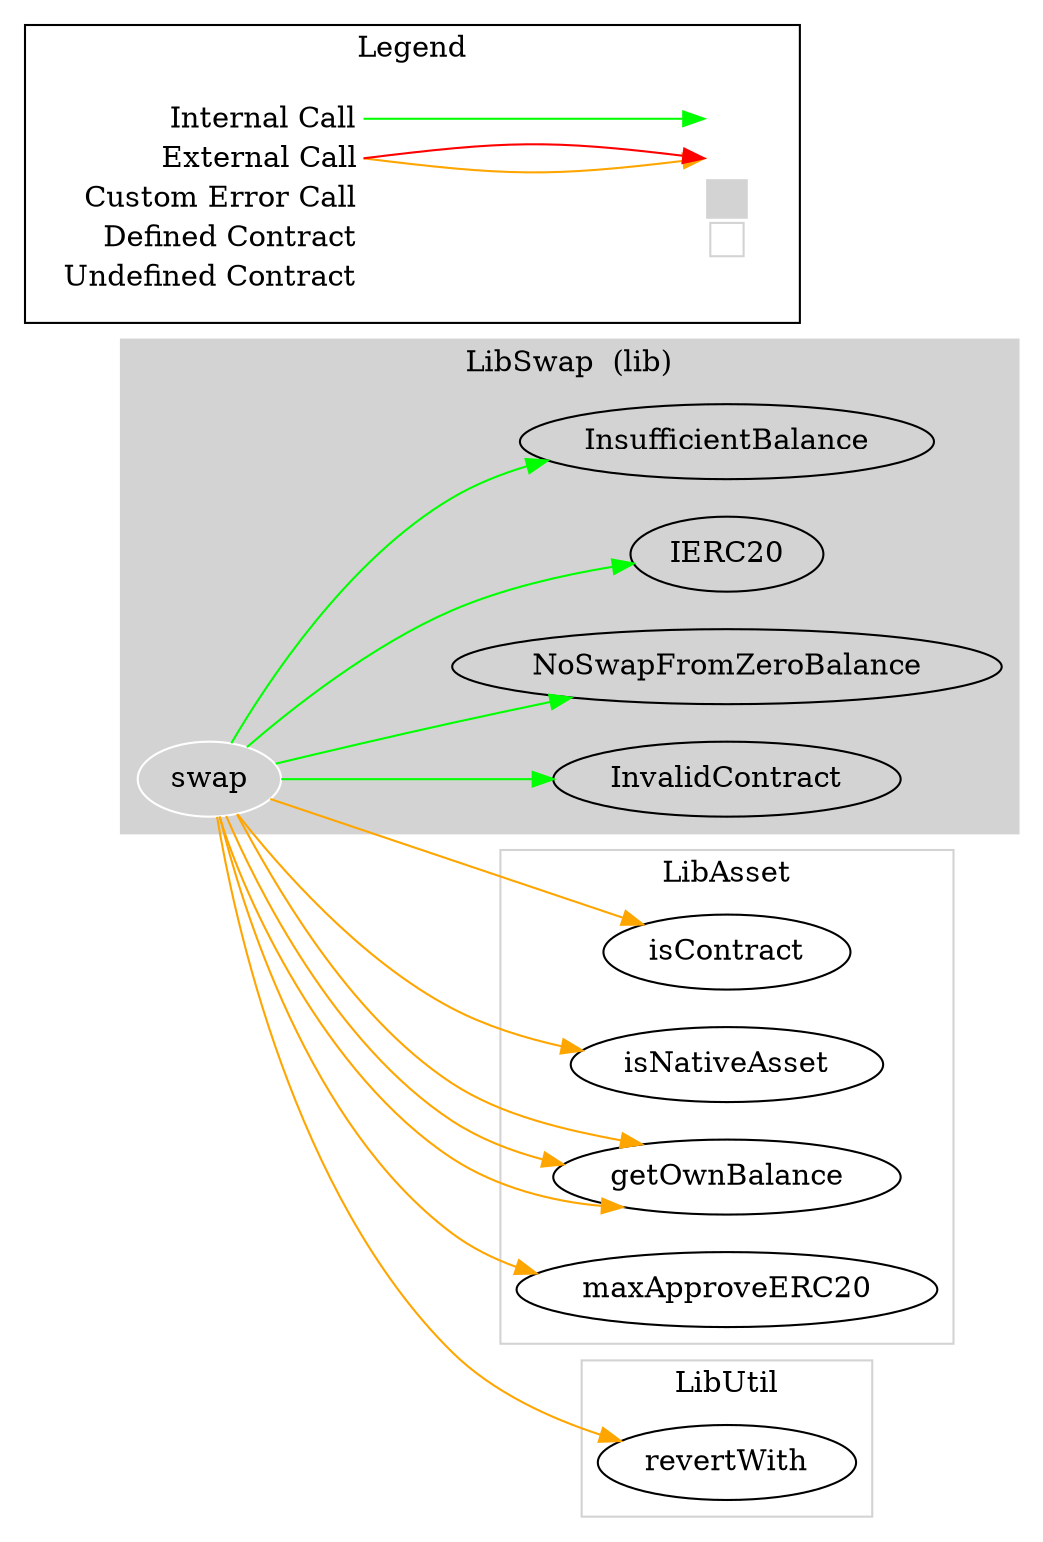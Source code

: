 digraph G {
  graph [ ratio = "auto", page = "100", compound =true ];
subgraph "clusterLibSwap" {
  graph [ label = "LibSwap  (lib)", color = "lightgray", style = "filled", bgcolor = "lightgray" ];
  "LibSwap.swap" [ label = "swap", color = "white" ];
  "LibSwap.InvalidContract" [ label = "InvalidContract" ];
  "LibSwap.NoSwapFromZeroBalance" [ label = "NoSwapFromZeroBalance" ];
  "LibSwap.IERC20" [ label = "IERC20" ];
  "LibSwap.InsufficientBalance" [ label = "InsufficientBalance" ];
}

subgraph "clusterLibAsset" {
  graph [ label = "LibAsset", color = "lightgray" ];
  "LibAsset.isContract" [ label = "isContract" ];
  "LibAsset.isNativeAsset" [ label = "isNativeAsset" ];
  "LibAsset.getOwnBalance" [ label = "getOwnBalance" ];
  "LibAsset.maxApproveERC20" [ label = "maxApproveERC20" ];
}

subgraph "clusterLibUtil" {
  graph [ label = "LibUtil", color = "lightgray" ];
  "LibUtil.revertWith" [ label = "revertWith" ];
}

  "LibSwap.swap";
  "LibAsset.isContract";
  "LibSwap.InvalidContract";
  "LibSwap.NoSwapFromZeroBalance";
  "LibAsset.isNativeAsset";
  "LibAsset.getOwnBalance";
  "LibAsset.maxApproveERC20";
  "LibSwap.IERC20";
  "LibSwap.InsufficientBalance";
  "LibUtil.revertWith";
  "LibSwap.swap" -> "LibAsset.isContract" [ color = "orange" ];
  "LibSwap.swap" -> "LibSwap.InvalidContract" [ color = "green" ];
  "LibSwap.swap" -> "LibSwap.NoSwapFromZeroBalance" [ color = "green" ];
  "LibSwap.swap" -> "LibAsset.isNativeAsset" [ color = "orange" ];
  "LibSwap.swap" -> "LibAsset.getOwnBalance" [ color = "orange" ];
  "LibSwap.swap" -> "LibAsset.getOwnBalance" [ color = "orange" ];
  "LibSwap.swap" -> "LibAsset.maxApproveERC20" [ color = "orange" ];
  "LibSwap.swap" -> "LibSwap.IERC20" [ color = "green" ];
  "LibSwap.swap" -> "LibSwap.InsufficientBalance" [ color = "green" ];
  "LibSwap.swap" -> "LibUtil.revertWith" [ color = "orange" ];
  "LibSwap.swap" -> "LibAsset.getOwnBalance" [ color = "orange" ];


rankdir=LR
node [shape=plaintext]
subgraph cluster_01 { 
label = "Legend";
key [label=<<table border="0" cellpadding="2" cellspacing="0" cellborder="0">
  <tr><td align="right" port="i1">Internal Call</td></tr>
  <tr><td align="right" port="i2">External Call</td></tr>
  <tr><td align="right" port="i2">Custom Error Call</td></tr>
  <tr><td align="right" port="i3">Defined Contract</td></tr>
  <tr><td align="right" port="i4">Undefined Contract</td></tr>
  </table>>]
key2 [label=<<table border="0" cellpadding="2" cellspacing="0" cellborder="0">
  <tr><td port="i1">&nbsp;&nbsp;&nbsp;</td></tr>
  <tr><td port="i2">&nbsp;&nbsp;&nbsp;</td></tr>
  <tr><td port="i3" bgcolor="lightgray">&nbsp;&nbsp;&nbsp;</td></tr>
  <tr><td port="i4">
    <table border="1" cellborder="0" cellspacing="0" cellpadding="7" color="lightgray">
      <tr>
       <td></td>
      </tr>
     </table>
  </td></tr>
  </table>>]
key:i1:e -> key2:i1:w [color="green"]
key:i2:e -> key2:i2:w [color="orange"]
key:i2:e -> key2:i2:w [color="red"]
}
}

